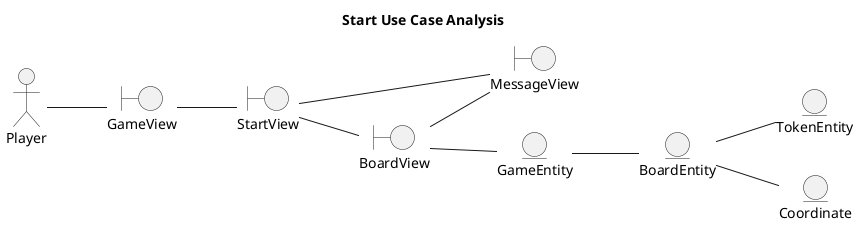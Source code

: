 @startuml StartUseCaseAnalysis
left to right direction
title Start Use Case Analysis

actor Player
boundary GameView
boundary StartView
boundary MessageView
boundary BoardView

entity GameEntity
entity BoardEntity
entity TokenEntity
entity Coordinate

Player -- GameView
GameView -- StartView
StartView -- MessageView
StartView -- BoardView
BoardView -- MessageView
BoardView -- GameEntity

GameEntity -- BoardEntity
BoardEntity -- TokenEntity
BoardEntity -- Coordinate
@enduml

@startuml PlayUseCaseAnalysis
left to right direction
title Play Use Case Analysis

actor Player
boundary GameView
boundary PlayView
boundary MessageView
boundary BoardView
boundary ErrorView
boundary TokenView

entity GameEntity
entity BoardEntity
entity TokenEntity
entity TurnEntity
entity PlayerEntity
entity ErrorEntity
entity CoordinateEntity

Player -- GameView
GameView -- PlayView
PlayView -- MessageView
PlayView -- ErrorView
PlayView -- BoardView
PlayView -- GameEntity

BoardView .. MessageView
BoardView -- TokenView
BoardView .. CoordinateEntity

TokenView .. TokenEntity

ErrorView -- GameEntity
ErrorView .. ErrorEntity

GameEntity -- TurnEntity
TurnEntity -- PlayerEntity
PlayerEntity -- TokenEntity
PlayerEntity -- BoardEntity
PlayerEntity -- ErrorEntity

BoardEntity -- CoordinateEntity
BoardEntity -- TokenEntity
BoardView -- GameEntity

@enduml

@startuml ResumeUseCaseAnalysis
left to right direction
title Resume Use Case Analysis

actor Player
boundary GameView
boundary ResumeView
boundary YesNotDialog
boundary MessageView

entity GameEntity
entity TurnEntity
entity BoardEntity
entity PlayerEntity
entity TokenEntity
entity CoordinateEntity

Player -- GameView
GameView -- ResumeView
ResumeView -- MessageView
ResumeView -- YesNotDialog
ResumeView -- GameEntity

GameEntity -- TurnEntity
GameEntity -- BoardEntity

BoardEntity -- TokenEntity
BoardEntity -- CoordinateEntity

TurnEntity .. TokenEntity
TurnEntity -- PlayerEntity

PlayerEntity -- TokenEntity
@enduml


